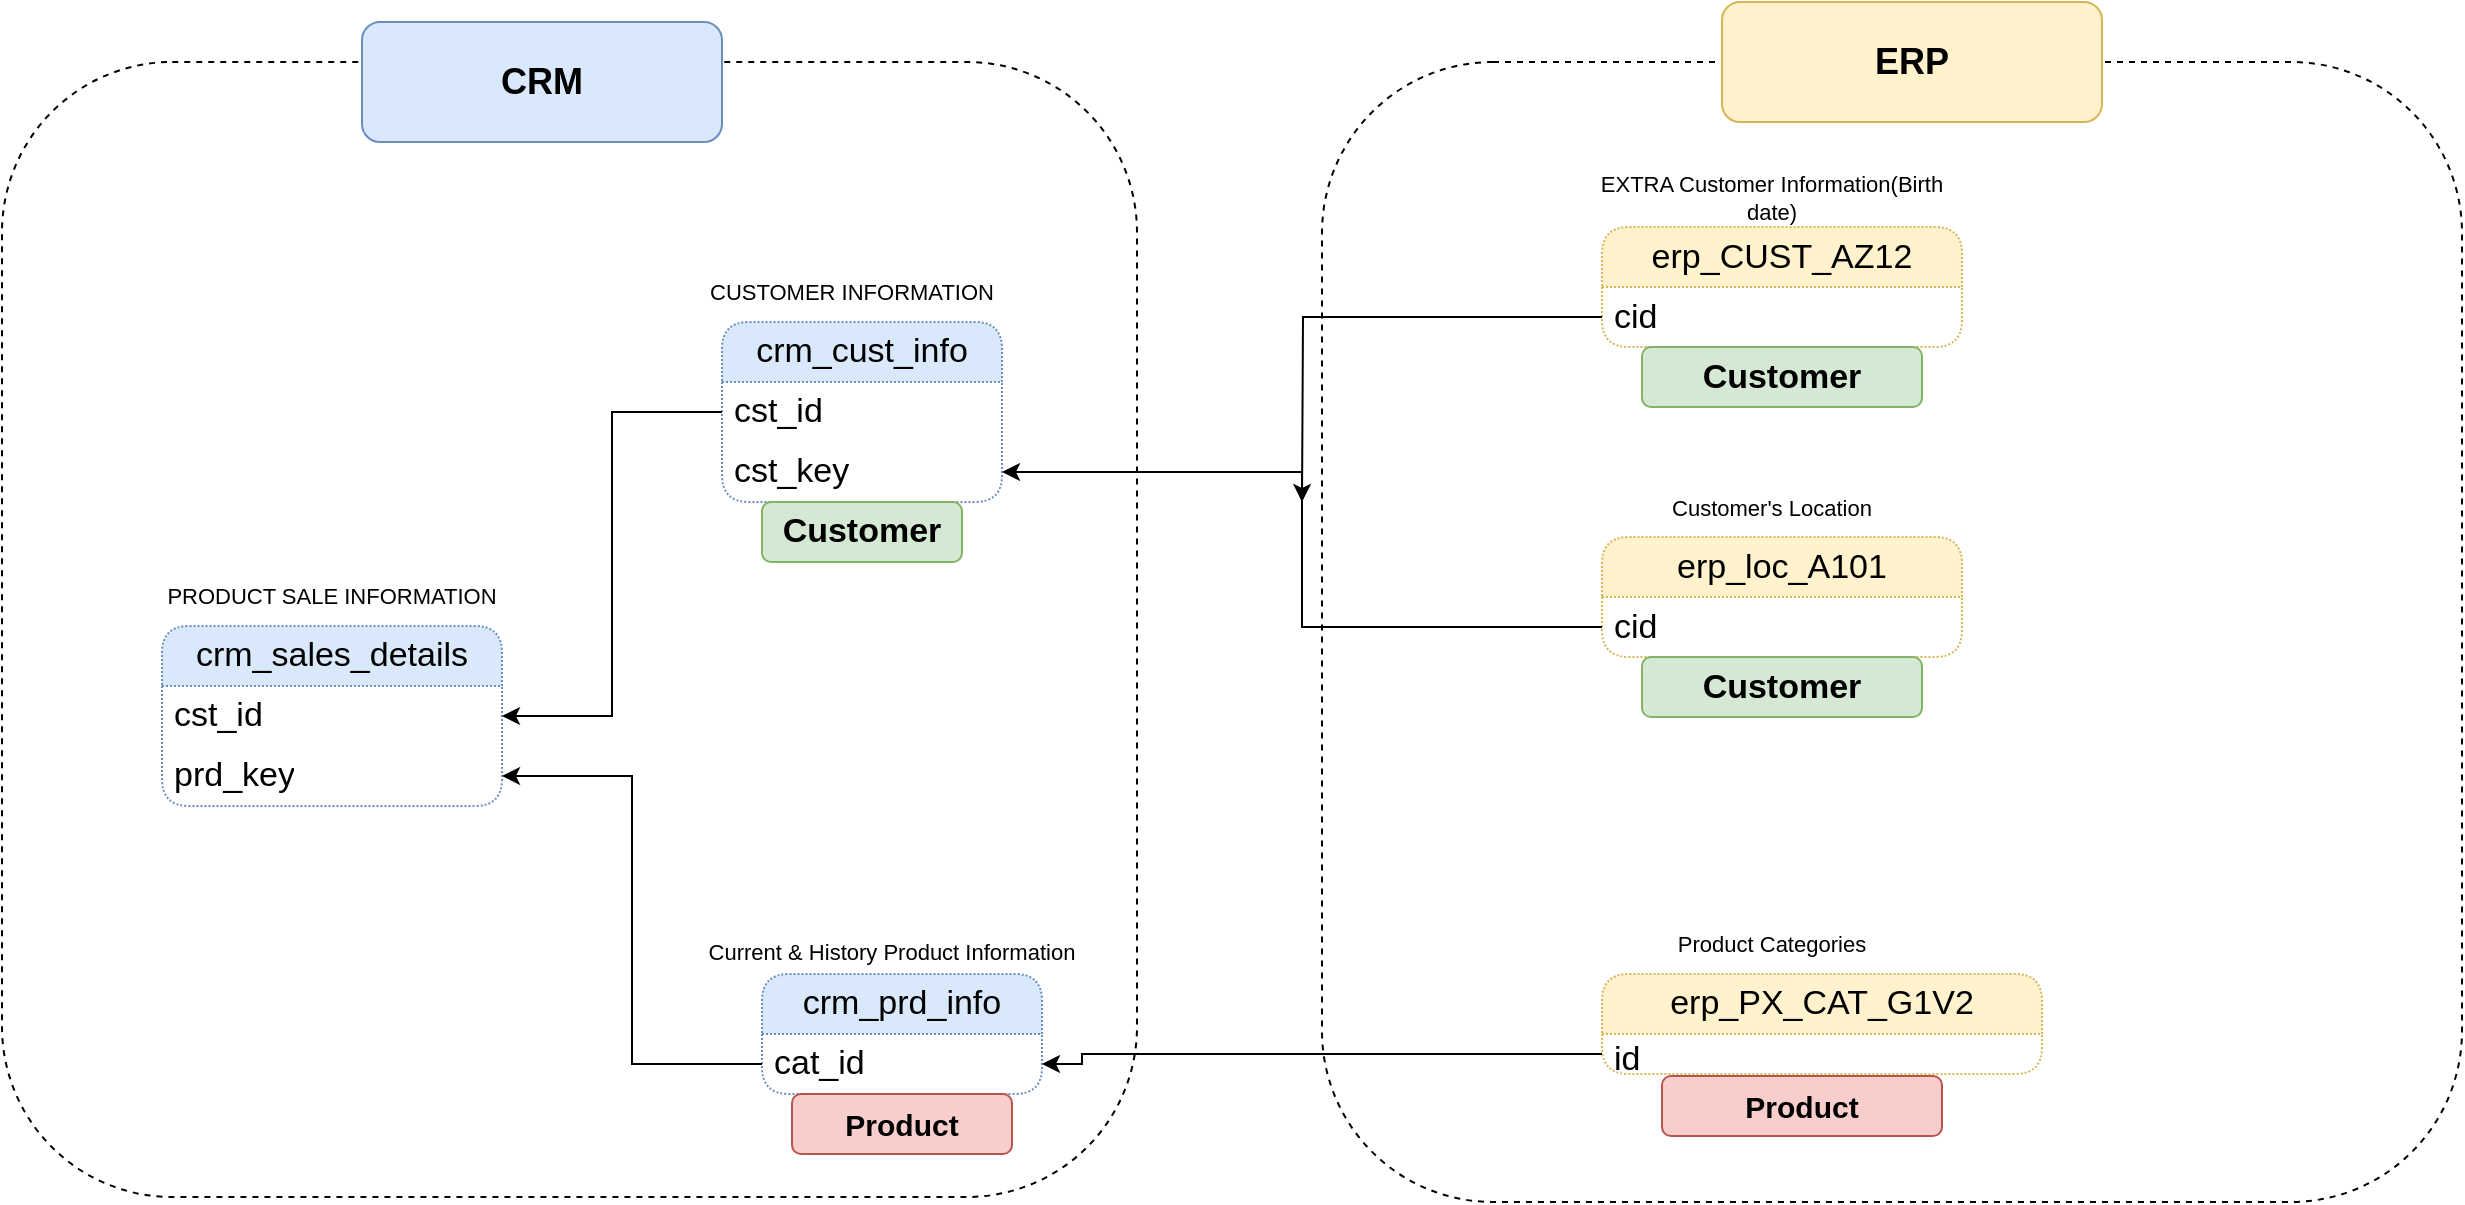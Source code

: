 <mxfile version="28.0.6">
  <diagram name="Page-1" id="2xWTelKmgrN3ulslXwqX">
    <mxGraphModel dx="1426" dy="849" grid="1" gridSize="10" guides="1" tooltips="1" connect="1" arrows="1" fold="1" page="1" pageScale="1" pageWidth="1100" pageHeight="850" math="0" shadow="0">
      <root>
        <mxCell id="0" />
        <mxCell id="1" parent="0" />
        <mxCell id="HHqtpIV7buN2Hw5hy744-1" value="&lt;span style=&quot;font-size: 17px;&quot;&gt;crm_cust_info&lt;/span&gt;" style="swimlane;fontStyle=0;childLayout=stackLayout;horizontal=1;startSize=30;horizontalStack=0;resizeParent=1;resizeParentMax=0;resizeLast=0;collapsible=1;marginBottom=0;whiteSpace=wrap;html=1;rounded=1;shadow=0;dashed=1;dashPattern=1 1;fillColor=#dae8fc;strokeColor=#6c8ebf;" parent="1" vertex="1">
          <mxGeometry x="420" y="210" width="140" height="90" as="geometry" />
        </mxCell>
        <mxCell id="HHqtpIV7buN2Hw5hy744-2" value="&lt;span style=&quot;font-size: 17px;&quot;&gt;cst_id&lt;/span&gt;" style="text;strokeColor=none;fillColor=none;align=left;verticalAlign=middle;spacingLeft=4;spacingRight=4;overflow=hidden;points=[[0,0.5],[1,0.5]];portConstraint=eastwest;rotatable=0;whiteSpace=wrap;html=1;dashed=1;dashPattern=1 1;" parent="HHqtpIV7buN2Hw5hy744-1" vertex="1">
          <mxGeometry y="30" width="140" height="30" as="geometry" />
        </mxCell>
        <mxCell id="HHqtpIV7buN2Hw5hy744-19" value="&lt;span style=&quot;font-size: 17px;&quot;&gt;cst_key&lt;/span&gt;" style="text;strokeColor=none;fillColor=none;align=left;verticalAlign=middle;spacingLeft=4;spacingRight=4;overflow=hidden;points=[[0,0.5],[1,0.5]];portConstraint=eastwest;rotatable=0;whiteSpace=wrap;html=1;dashed=1;dashPattern=1 1;" parent="HHqtpIV7buN2Hw5hy744-1" vertex="1">
          <mxGeometry y="60" width="140" height="30" as="geometry" />
        </mxCell>
        <mxCell id="HHqtpIV7buN2Hw5hy744-5" value="&lt;span style=&quot;font-weight: normal;&quot;&gt;CUSTOMER INFORMATION&lt;/span&gt;" style="text;html=1;align=center;verticalAlign=middle;whiteSpace=wrap;rounded=0;fontSize=11;fontStyle=1" parent="1" vertex="1">
          <mxGeometry x="390" y="180" width="190" height="30" as="geometry" />
        </mxCell>
        <mxCell id="HHqtpIV7buN2Hw5hy744-6" value="&lt;span style=&quot;font-size: 17px;&quot;&gt;crm_prd_info&lt;/span&gt;" style="swimlane;fontStyle=0;childLayout=stackLayout;horizontal=1;startSize=30;horizontalStack=0;resizeParent=1;resizeParentMax=0;resizeLast=0;collapsible=1;marginBottom=0;whiteSpace=wrap;html=1;rounded=1;shadow=0;dashed=1;dashPattern=1 1;fillColor=#dae8fc;strokeColor=#6c8ebf;" parent="1" vertex="1">
          <mxGeometry x="440" y="536" width="140" height="60" as="geometry" />
        </mxCell>
        <mxCell id="HHqtpIV7buN2Hw5hy744-7" value="&lt;span style=&quot;font-size: 17px;&quot;&gt;cat_id&lt;/span&gt;" style="text;strokeColor=none;fillColor=none;align=left;verticalAlign=middle;spacingLeft=4;spacingRight=4;overflow=hidden;points=[[0,0.5],[1,0.5]];portConstraint=eastwest;rotatable=0;whiteSpace=wrap;html=1;dashed=1;dashPattern=1 1;" parent="HHqtpIV7buN2Hw5hy744-6" vertex="1">
          <mxGeometry y="30" width="140" height="30" as="geometry" />
        </mxCell>
        <mxCell id="HHqtpIV7buN2Hw5hy744-8" value="&lt;span style=&quot;font-weight: 400;&quot;&gt;Current &amp;amp; History Product Information&lt;/span&gt;" style="text;html=1;align=center;verticalAlign=middle;whiteSpace=wrap;rounded=0;fontSize=11;fontStyle=1" parent="1" vertex="1">
          <mxGeometry x="410" y="510" width="190" height="30" as="geometry" />
        </mxCell>
        <mxCell id="HHqtpIV7buN2Hw5hy744-9" value="&lt;span style=&quot;font-size: 17px;&quot;&gt;crm_sales_details&lt;/span&gt;" style="swimlane;fontStyle=0;childLayout=stackLayout;horizontal=1;startSize=30;horizontalStack=0;resizeParent=1;resizeParentMax=0;resizeLast=0;collapsible=1;marginBottom=0;whiteSpace=wrap;html=1;rounded=1;shadow=0;dashed=1;dashPattern=1 1;fillColor=#dae8fc;strokeColor=#6c8ebf;" parent="1" vertex="1">
          <mxGeometry x="140" y="362" width="170" height="90" as="geometry">
            <mxRectangle x="140" y="362" width="180" height="30" as="alternateBounds" />
          </mxGeometry>
        </mxCell>
        <mxCell id="HHqtpIV7buN2Hw5hy744-10" value="&lt;span style=&quot;font-size: 17px;&quot;&gt;cst_id&lt;/span&gt;" style="text;strokeColor=none;fillColor=none;align=left;verticalAlign=middle;spacingLeft=4;spacingRight=4;overflow=hidden;points=[[0,0.5],[1,0.5]];portConstraint=eastwest;rotatable=0;whiteSpace=wrap;html=1;dashed=1;dashPattern=1 1;" parent="HHqtpIV7buN2Hw5hy744-9" vertex="1">
          <mxGeometry y="30" width="170" height="30" as="geometry" />
        </mxCell>
        <mxCell id="HHqtpIV7buN2Hw5hy744-17" value="&lt;span style=&quot;font-size: 17px;&quot;&gt;prd_key&lt;/span&gt;" style="text;strokeColor=none;fillColor=none;align=left;verticalAlign=middle;spacingLeft=4;spacingRight=4;overflow=hidden;points=[[0,0.5],[1,0.5]];portConstraint=eastwest;rotatable=0;whiteSpace=wrap;html=1;dashed=1;dashPattern=1 1;" parent="HHqtpIV7buN2Hw5hy744-9" vertex="1">
          <mxGeometry y="60" width="170" height="30" as="geometry" />
        </mxCell>
        <mxCell id="HHqtpIV7buN2Hw5hy744-11" value="&lt;span style=&quot;font-weight: 400;&quot;&gt;PRODUCT SALE INFORMATION&lt;/span&gt;" style="text;html=1;align=center;verticalAlign=middle;whiteSpace=wrap;rounded=0;fontSize=11;fontStyle=1" parent="1" vertex="1">
          <mxGeometry x="130" y="332" width="190" height="30" as="geometry" />
        </mxCell>
        <mxCell id="HHqtpIV7buN2Hw5hy744-13" style="edgeStyle=orthogonalEdgeStyle;rounded=0;orthogonalLoop=1;jettySize=auto;html=1;exitX=0;exitY=0.5;exitDx=0;exitDy=0;entryX=1;entryY=0.5;entryDx=0;entryDy=0;" parent="1" source="HHqtpIV7buN2Hw5hy744-2" target="HHqtpIV7buN2Hw5hy744-10" edge="1">
          <mxGeometry relative="1" as="geometry">
            <mxPoint x="360" y="410" as="targetPoint" />
          </mxGeometry>
        </mxCell>
        <mxCell id="HHqtpIV7buN2Hw5hy744-18" value="" style="edgeStyle=orthogonalEdgeStyle;rounded=0;orthogonalLoop=1;jettySize=auto;html=1;" parent="1" source="HHqtpIV7buN2Hw5hy744-7" target="HHqtpIV7buN2Hw5hy744-17" edge="1">
          <mxGeometry relative="1" as="geometry" />
        </mxCell>
        <mxCell id="HHqtpIV7buN2Hw5hy744-20" value="&lt;span style=&quot;font-size: 17px;&quot;&gt;erp_CUST_AZ12&lt;/span&gt;" style="swimlane;fontStyle=0;childLayout=stackLayout;horizontal=1;startSize=30;horizontalStack=0;resizeParent=1;resizeParentMax=0;resizeLast=0;collapsible=1;marginBottom=0;whiteSpace=wrap;html=1;rounded=1;shadow=0;dashed=1;dashPattern=1 1;fillColor=#fff2cc;strokeColor=#d6b656;" parent="1" vertex="1">
          <mxGeometry x="860" y="162.5" width="180" height="60" as="geometry" />
        </mxCell>
        <mxCell id="HHqtpIV7buN2Hw5hy744-22" value="&lt;span style=&quot;font-size: 17px;&quot;&gt;cid&lt;/span&gt;" style="text;strokeColor=none;fillColor=none;align=left;verticalAlign=middle;spacingLeft=4;spacingRight=4;overflow=hidden;points=[[0,0.5],[1,0.5]];portConstraint=eastwest;rotatable=0;whiteSpace=wrap;html=1;dashed=1;dashPattern=1 1;" parent="HHqtpIV7buN2Hw5hy744-20" vertex="1">
          <mxGeometry y="30" width="180" height="30" as="geometry" />
        </mxCell>
        <mxCell id="HHqtpIV7buN2Hw5hy744-23" value="&lt;span style=&quot;font-weight: 400;&quot;&gt;EXTRA Customer Information(Birth date)&lt;/span&gt;" style="text;html=1;align=center;verticalAlign=middle;whiteSpace=wrap;rounded=0;fontSize=11;fontStyle=1" parent="1" vertex="1">
          <mxGeometry x="850" y="132.5" width="190" height="30" as="geometry" />
        </mxCell>
        <mxCell id="HHqtpIV7buN2Hw5hy744-24" style="edgeStyle=orthogonalEdgeStyle;rounded=0;orthogonalLoop=1;jettySize=auto;html=1;exitX=0;exitY=0.5;exitDx=0;exitDy=0;" parent="1" source="HHqtpIV7buN2Hw5hy744-22" edge="1">
          <mxGeometry relative="1" as="geometry">
            <mxPoint x="710" y="300" as="targetPoint" />
          </mxGeometry>
        </mxCell>
        <mxCell id="HHqtpIV7buN2Hw5hy744-25" value="&lt;span style=&quot;font-size: 17px;&quot;&gt;erp_loc_A101&lt;/span&gt;" style="swimlane;fontStyle=0;childLayout=stackLayout;horizontal=1;startSize=30;horizontalStack=0;resizeParent=1;resizeParentMax=0;resizeLast=0;collapsible=1;marginBottom=0;whiteSpace=wrap;html=1;rounded=1;shadow=0;dashed=1;dashPattern=1 1;fillColor=#fff2cc;strokeColor=#d6b656;" parent="1" vertex="1">
          <mxGeometry x="860" y="317.5" width="180" height="60" as="geometry" />
        </mxCell>
        <mxCell id="HHqtpIV7buN2Hw5hy744-26" value="&lt;span style=&quot;font-size: 17px;&quot;&gt;cid&lt;/span&gt;" style="text;strokeColor=none;fillColor=none;align=left;verticalAlign=middle;spacingLeft=4;spacingRight=4;overflow=hidden;points=[[0,0.5],[1,0.5]];portConstraint=eastwest;rotatable=0;whiteSpace=wrap;html=1;dashed=1;dashPattern=1 1;" parent="HHqtpIV7buN2Hw5hy744-25" vertex="1">
          <mxGeometry y="30" width="180" height="30" as="geometry" />
        </mxCell>
        <mxCell id="HHqtpIV7buN2Hw5hy744-27" value="&lt;span style=&quot;font-weight: normal;&quot;&gt;Customer&#39;s Location&lt;/span&gt;" style="text;html=1;align=center;verticalAlign=middle;whiteSpace=wrap;rounded=0;fontSize=11;fontStyle=1" parent="1" vertex="1">
          <mxGeometry x="850" y="287.5" width="190" height="30" as="geometry" />
        </mxCell>
        <mxCell id="HHqtpIV7buN2Hw5hy744-28" value="&lt;span style=&quot;font-size: 17px;&quot;&gt;erp_PX_CAT_G1V2&lt;/span&gt;" style="swimlane;fontStyle=0;childLayout=stackLayout;horizontal=1;startSize=30;horizontalStack=0;resizeParent=1;resizeParentMax=0;resizeLast=0;collapsible=1;marginBottom=0;whiteSpace=wrap;html=1;rounded=1;shadow=0;dashed=1;dashPattern=1 1;fillColor=#fff2cc;strokeColor=#d6b656;" parent="1" vertex="1">
          <mxGeometry x="860" y="536" width="220" height="50" as="geometry" />
        </mxCell>
        <mxCell id="HHqtpIV7buN2Hw5hy744-29" value="&lt;span style=&quot;font-size: 17px;&quot;&gt;id&lt;/span&gt;" style="text;strokeColor=none;fillColor=none;align=left;verticalAlign=middle;spacingLeft=4;spacingRight=4;overflow=hidden;points=[[0,0.5],[1,0.5]];portConstraint=eastwest;rotatable=0;whiteSpace=wrap;html=1;dashed=1;dashPattern=1 1;" parent="HHqtpIV7buN2Hw5hy744-28" vertex="1">
          <mxGeometry y="30" width="220" height="20" as="geometry" />
        </mxCell>
        <mxCell id="HHqtpIV7buN2Hw5hy744-30" value="&lt;span style=&quot;font-weight: normal;&quot;&gt;Product Categories&lt;/span&gt;" style="text;html=1;align=center;verticalAlign=middle;whiteSpace=wrap;rounded=0;fontSize=11;fontStyle=1" parent="1" vertex="1">
          <mxGeometry x="850" y="506" width="190" height="30" as="geometry" />
        </mxCell>
        <mxCell id="HHqtpIV7buN2Hw5hy744-31" style="edgeStyle=orthogonalEdgeStyle;rounded=0;orthogonalLoop=1;jettySize=auto;html=1;exitX=0;exitY=0.5;exitDx=0;exitDy=0;entryX=1;entryY=0.5;entryDx=0;entryDy=0;" parent="1" source="HHqtpIV7buN2Hw5hy744-26" target="HHqtpIV7buN2Hw5hy744-19" edge="1">
          <mxGeometry relative="1" as="geometry">
            <Array as="points">
              <mxPoint x="710" y="363" />
              <mxPoint x="710" y="285" />
            </Array>
          </mxGeometry>
        </mxCell>
        <mxCell id="HHqtpIV7buN2Hw5hy744-32" style="edgeStyle=orthogonalEdgeStyle;rounded=0;orthogonalLoop=1;jettySize=auto;html=1;exitX=0;exitY=0.5;exitDx=0;exitDy=0;entryX=1;entryY=0.5;entryDx=0;entryDy=0;" parent="1" source="HHqtpIV7buN2Hw5hy744-29" target="HHqtpIV7buN2Hw5hy744-7" edge="1">
          <mxGeometry relative="1" as="geometry">
            <Array as="points">
              <mxPoint x="600" y="576" />
              <mxPoint x="600" y="581" />
            </Array>
          </mxGeometry>
        </mxCell>
        <mxCell id="HHqtpIV7buN2Hw5hy744-33" value="" style="whiteSpace=wrap;html=1;aspect=fixed;fillColor=none;dashed=1;rounded=1;" parent="1" vertex="1">
          <mxGeometry x="60" y="80" width="567.5" height="567.5" as="geometry" />
        </mxCell>
        <mxCell id="HHqtpIV7buN2Hw5hy744-34" value="CRM" style="rounded=1;whiteSpace=wrap;html=1;fontSize=18;fontStyle=1;fillColor=#dae8fc;strokeColor=#6c8ebf;" parent="1" vertex="1">
          <mxGeometry x="240" y="60" width="180" height="60" as="geometry" />
        </mxCell>
        <mxCell id="HHqtpIV7buN2Hw5hy744-36" value="" style="whiteSpace=wrap;html=1;aspect=fixed;fillColor=none;dashed=1;rounded=1;" parent="1" vertex="1">
          <mxGeometry x="720" y="80" width="570" height="570" as="geometry" />
        </mxCell>
        <mxCell id="HHqtpIV7buN2Hw5hy744-37" value="ERP" style="rounded=1;whiteSpace=wrap;html=1;fontSize=18;fontStyle=1;fillColor=#fff2cc;strokeColor=#d6b656;" parent="1" vertex="1">
          <mxGeometry x="920" y="50" width="190" height="60" as="geometry" />
        </mxCell>
        <mxCell id="CV9H_c1BpSV4y6hA-02l-1" value="&lt;font style=&quot;font-size: 15px;&quot;&gt;&lt;b&gt;Product&lt;/b&gt;&lt;/font&gt;" style="text;html=1;align=center;verticalAlign=middle;whiteSpace=wrap;rounded=1;fillColor=#f8cecc;strokeColor=#b85450;" vertex="1" parent="1">
          <mxGeometry x="890" y="587" width="140" height="30" as="geometry" />
        </mxCell>
        <mxCell id="CV9H_c1BpSV4y6hA-02l-2" value="&lt;font style=&quot;font-size: 15px;&quot;&gt;&lt;b&gt;Product&lt;/b&gt;&lt;/font&gt;" style="text;html=1;align=center;verticalAlign=middle;whiteSpace=wrap;rounded=1;fillColor=#f8cecc;strokeColor=#b85450;" vertex="1" parent="1">
          <mxGeometry x="455" y="596" width="110" height="30" as="geometry" />
        </mxCell>
        <mxCell id="CV9H_c1BpSV4y6hA-02l-3" value="&lt;font style=&quot;font-size: 17px;&quot;&gt;&lt;b style=&quot;&quot;&gt;Customer&lt;/b&gt;&lt;/font&gt;" style="text;html=1;align=center;verticalAlign=middle;whiteSpace=wrap;rounded=1;fillColor=#d5e8d4;strokeColor=#82b366;" vertex="1" parent="1">
          <mxGeometry x="440" y="300" width="100" height="30" as="geometry" />
        </mxCell>
        <mxCell id="CV9H_c1BpSV4y6hA-02l-4" value="&lt;font style=&quot;font-size: 17px;&quot;&gt;&lt;b style=&quot;&quot;&gt;Customer&lt;/b&gt;&lt;/font&gt;" style="text;html=1;align=center;verticalAlign=middle;whiteSpace=wrap;rounded=1;fillColor=#d5e8d4;strokeColor=#82b366;" vertex="1" parent="1">
          <mxGeometry x="880" y="222.5" width="140" height="30" as="geometry" />
        </mxCell>
        <mxCell id="CV9H_c1BpSV4y6hA-02l-5" value="&lt;font style=&quot;font-size: 17px;&quot;&gt;&lt;b style=&quot;&quot;&gt;Customer&lt;/b&gt;&lt;/font&gt;" style="text;html=1;align=center;verticalAlign=middle;whiteSpace=wrap;rounded=1;fillColor=#d5e8d4;strokeColor=#82b366;" vertex="1" parent="1">
          <mxGeometry x="880" y="377.5" width="140" height="30" as="geometry" />
        </mxCell>
      </root>
    </mxGraphModel>
  </diagram>
</mxfile>
